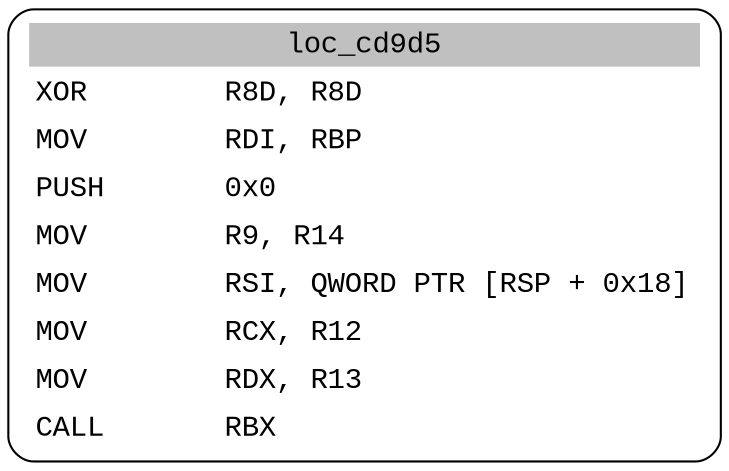 digraph asm_graph {
1941 [
shape="Mrecord" fontname="Courier New"label =<<table border="0" cellborder="0" cellpadding="3"><tr><td align="center" colspan="2" bgcolor="grey">loc_cd9d5</td></tr><tr><td align="left">XOR        R8D, R8D</td></tr><tr><td align="left">MOV        RDI, RBP</td></tr><tr><td align="left">PUSH       0x0</td></tr><tr><td align="left">MOV        R9, R14</td></tr><tr><td align="left">MOV        RSI, QWORD PTR [RSP + 0x18]</td></tr><tr><td align="left">MOV        RCX, R12</td></tr><tr><td align="left">MOV        RDX, R13</td></tr><tr><td align="left">CALL       RBX</td></tr></table>> ];
}